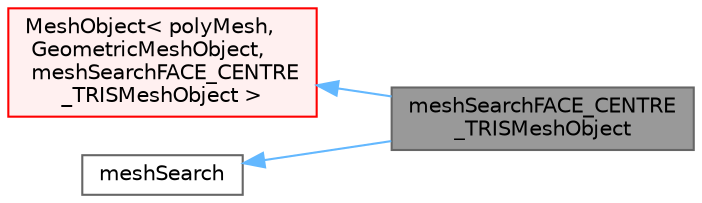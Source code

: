 digraph "meshSearchFACE_CENTRE_TRISMeshObject"
{
 // LATEX_PDF_SIZE
  bgcolor="transparent";
  edge [fontname=Helvetica,fontsize=10,labelfontname=Helvetica,labelfontsize=10];
  node [fontname=Helvetica,fontsize=10,shape=box,height=0.2,width=0.4];
  rankdir="LR";
  Node1 [id="Node000001",label="meshSearchFACE_CENTRE\l_TRISMeshObject",height=0.2,width=0.4,color="gray40", fillcolor="grey60", style="filled", fontcolor="black",tooltip="MeshObject wrapper around meshSearch(mesh,  polyMesh::FACE_CENTRE_TRIS)."];
  Node2 -> Node1 [id="edge1_Node000001_Node000002",dir="back",color="steelblue1",style="solid",tooltip=" "];
  Node2 [id="Node000002",label="MeshObject\< polyMesh,\l GeometricMeshObject,\l meshSearchFACE_CENTRE\l_TRISMeshObject \>",height=0.2,width=0.4,color="red", fillcolor="#FFF0F0", style="filled",URL="$classFoam_1_1MeshObject.html",tooltip=" "];
  Node20 -> Node1 [id="edge2_Node000001_Node000020",dir="back",color="steelblue1",style="solid",tooltip=" "];
  Node20 [id="Node000020",label="meshSearch",height=0.2,width=0.4,color="gray40", fillcolor="white", style="filled",URL="$classFoam_1_1meshSearch.html",tooltip="Various (local, not parallel) searches on polyMesh; uses (demand driven) octree to search."];
}
